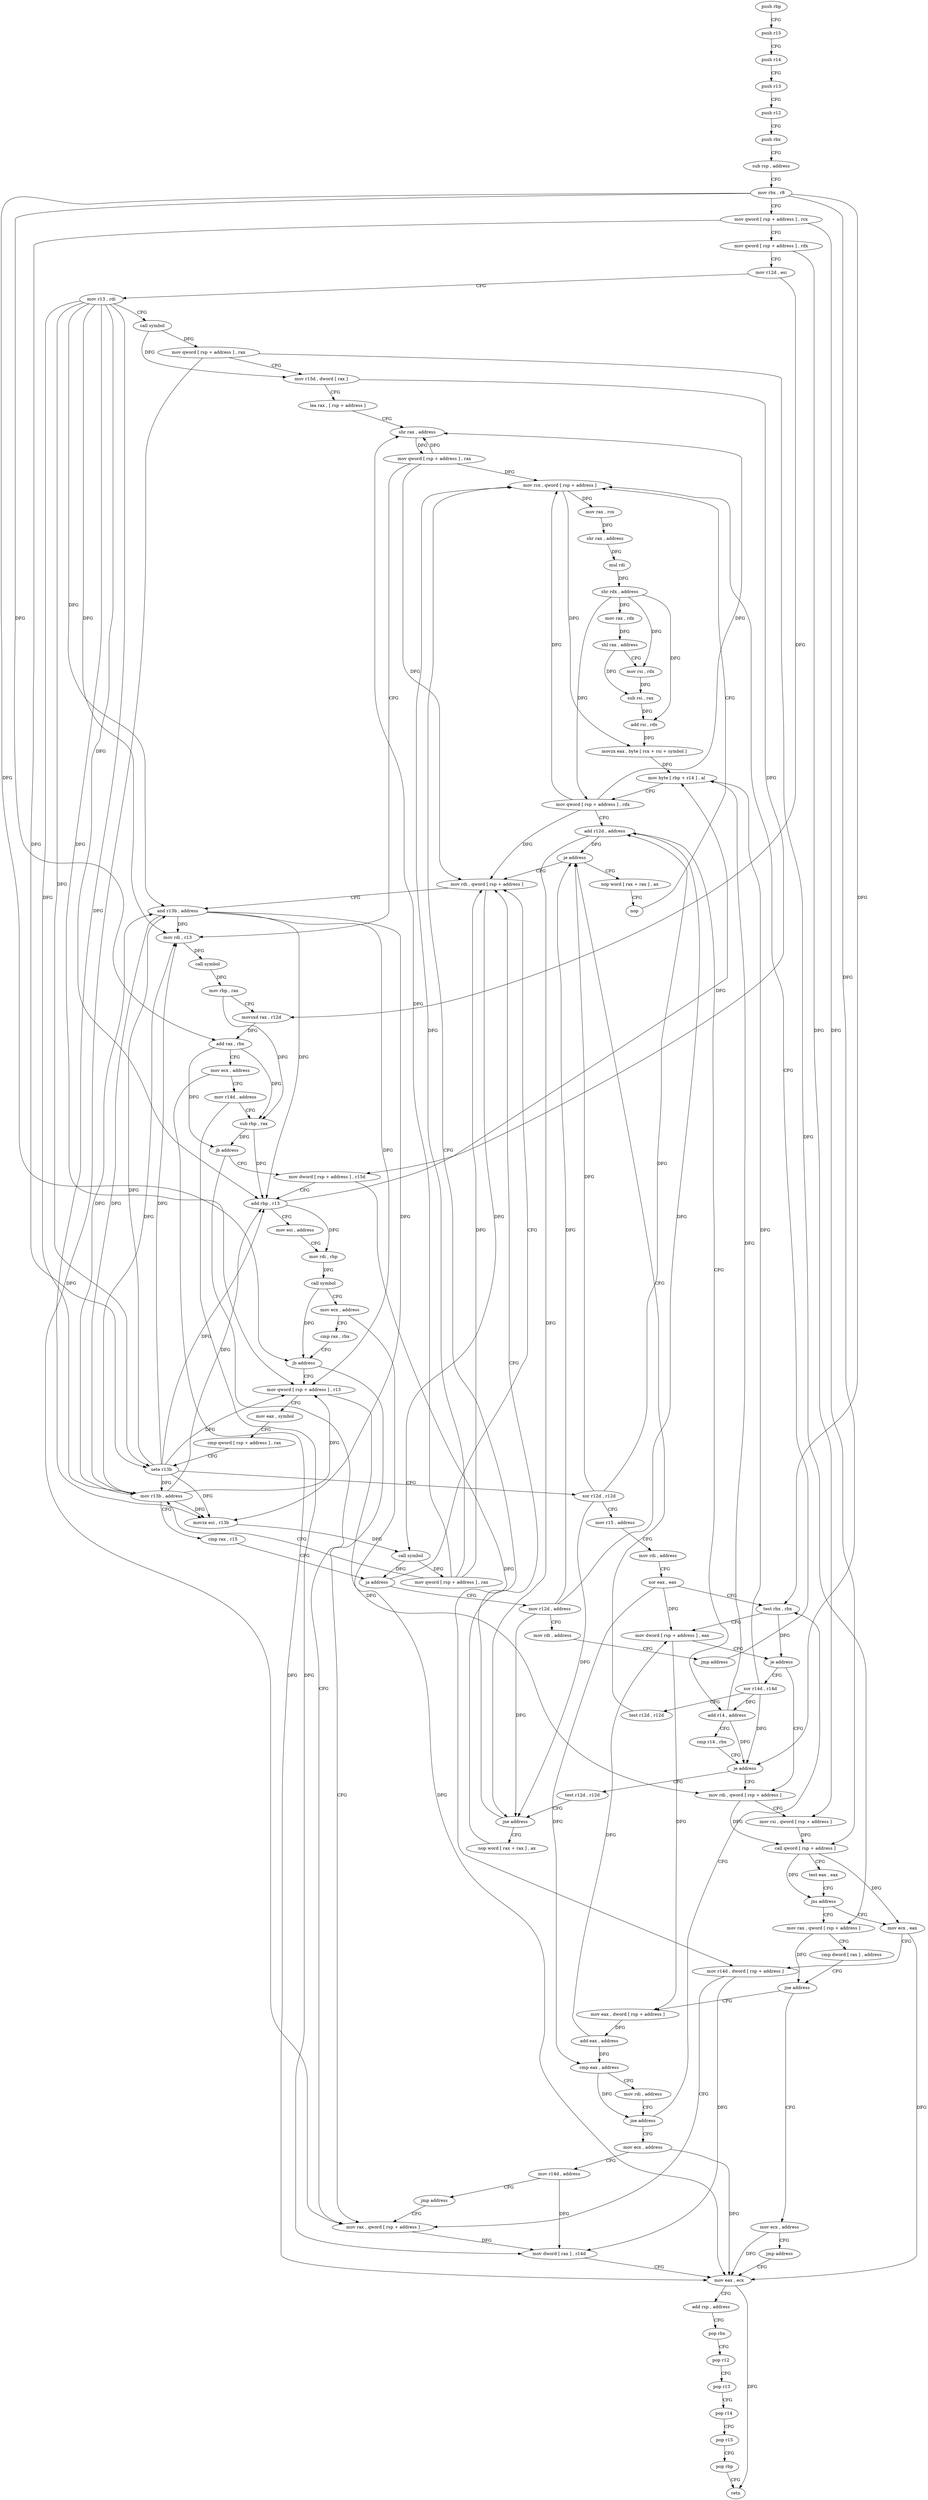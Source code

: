 digraph "func" {
"4254944" [label = "push rbp" ]
"4254945" [label = "push r15" ]
"4254947" [label = "push r14" ]
"4254949" [label = "push r13" ]
"4254951" [label = "push r12" ]
"4254953" [label = "push rbx" ]
"4254954" [label = "sub rsp , address" ]
"4254958" [label = "mov rbx , r8" ]
"4254961" [label = "mov qword [ rsp + address ] , rcx" ]
"4254966" [label = "mov qword [ rsp + address ] , rdx" ]
"4254971" [label = "mov r12d , esi" ]
"4254974" [label = "mov r13 , rdi" ]
"4254977" [label = "call symbol" ]
"4254982" [label = "mov qword [ rsp + address ] , rax" ]
"4254987" [label = "mov r15d , dword [ rax ]" ]
"4254990" [label = "lea rax , [ rsp + address ]" ]
"4254995" [label = "shr rax , address" ]
"4254999" [label = "mov qword [ rsp + address ] , rax" ]
"4255004" [label = "mov rdi , r13" ]
"4255007" [label = "call symbol" ]
"4255012" [label = "mov rbp , rax" ]
"4255015" [label = "movsxd rax , r12d" ]
"4255018" [label = "add rax , rbx" ]
"4255021" [label = "mov ecx , address" ]
"4255026" [label = "mov r14d , address" ]
"4255032" [label = "sub rbp , rax" ]
"4255035" [label = "jb address" ]
"4255372" [label = "mov rax , qword [ rsp + address ]" ]
"4255041" [label = "mov dword [ rsp + address ] , r15d" ]
"4255377" [label = "mov dword [ rax ] , r14d" ]
"4255380" [label = "mov eax , ecx" ]
"4255046" [label = "add rbp , r13" ]
"4255049" [label = "mov esi , address" ]
"4255054" [label = "mov rdi , rbp" ]
"4255057" [label = "call symbol" ]
"4255062" [label = "mov ecx , address" ]
"4255067" [label = "cmp rax , rbx" ]
"4255070" [label = "jb address" ]
"4255076" [label = "mov qword [ rsp + address ] , r13" ]
"4255081" [label = "mov eax , symbol" ]
"4255086" [label = "cmp qword [ rsp + address ] , rax" ]
"4255091" [label = "sete r13b" ]
"4255095" [label = "xor r12d , r12d" ]
"4255098" [label = "mov r15 , address" ]
"4255108" [label = "mov rdi , address" ]
"4255118" [label = "xor eax , eax" ]
"4255120" [label = "test rbx , rbx" ]
"4255296" [label = "mov rdi , qword [ rsp + address ]" ]
"4255301" [label = "mov rsi , qword [ rsp + address ]" ]
"4255306" [label = "call qword [ rsp + address ]" ]
"4255310" [label = "test eax , eax" ]
"4255312" [label = "jns address" ]
"4255365" [label = "mov ecx , eax" ]
"4255314" [label = "mov rax , qword [ rsp + address ]" ]
"4255133" [label = "xor r14d , r14d" ]
"4255136" [label = "test r12d , r12d" ]
"4255139" [label = "je address" ]
"4255232" [label = "mov rdi , qword [ rsp + address ]" ]
"4255141" [label = "nop word [ rax + rax ] , ax" ]
"4255367" [label = "mov r14d , dword [ rsp + address ]" ]
"4255319" [label = "cmp dword [ rax ] , address" ]
"4255322" [label = "jne address" ]
"4255397" [label = "mov ecx , address" ]
"4255324" [label = "mov eax , dword [ rsp + address ]" ]
"4255237" [label = "and r13b , address" ]
"4255241" [label = "movzx esi , r13b" ]
"4255245" [label = "call symbol" ]
"4255250" [label = "mov qword [ rsp + address ] , rax" ]
"4255255" [label = "mov r13b , address" ]
"4255258" [label = "cmp rax , r15" ]
"4255261" [label = "ja address" ]
"4255263" [label = "mov r12d , address" ]
"4255151" [label = "nop" ]
"4255152" [label = "mov rcx , qword [ rsp + address ]" ]
"4255402" [label = "jmp address" ]
"4255328" [label = "add eax , address" ]
"4255331" [label = "cmp eax , address" ]
"4255336" [label = "mov rdi , address" ]
"4255346" [label = "jne address" ]
"4255352" [label = "mov ecx , address" ]
"4255269" [label = "mov rdi , address" ]
"4255279" [label = "jmp address" ]
"4255217" [label = "test r12d , r12d" ]
"4255220" [label = "jne address" ]
"4255222" [label = "nop word [ rax + rax ] , ax" ]
"4255382" [label = "add rsp , address" ]
"4255386" [label = "pop rbx" ]
"4255387" [label = "pop r12" ]
"4255389" [label = "pop r13" ]
"4255391" [label = "pop r14" ]
"4255393" [label = "pop r15" ]
"4255395" [label = "pop rbp" ]
"4255396" [label = "retn" ]
"4255123" [label = "mov dword [ rsp + address ] , eax" ]
"4255127" [label = "je address" ]
"4255357" [label = "mov r14d , address" ]
"4255363" [label = "jmp address" ]
"4255157" [label = "mov rax , rcx" ]
"4255160" [label = "shr rax , address" ]
"4255163" [label = "mul rdi" ]
"4255166" [label = "shr rdx , address" ]
"4255170" [label = "mov rax , rdx" ]
"4255173" [label = "shl rax , address" ]
"4255177" [label = "mov rsi , rdx" ]
"4255180" [label = "sub rsi , rax" ]
"4255183" [label = "add rsi , rdx" ]
"4255186" [label = "movzx eax , byte [ rcx + rsi + symbol ]" ]
"4255194" [label = "mov byte [ rbp + r14 ] , al" ]
"4255199" [label = "mov qword [ rsp + address ] , rdx" ]
"4255204" [label = "add r12d , address" ]
"4255208" [label = "add r14 , address" ]
"4255212" [label = "cmp r14 , rbx" ]
"4255215" [label = "je address" ]
"4254944" -> "4254945" [ label = "CFG" ]
"4254945" -> "4254947" [ label = "CFG" ]
"4254947" -> "4254949" [ label = "CFG" ]
"4254949" -> "4254951" [ label = "CFG" ]
"4254951" -> "4254953" [ label = "CFG" ]
"4254953" -> "4254954" [ label = "CFG" ]
"4254954" -> "4254958" [ label = "CFG" ]
"4254958" -> "4254961" [ label = "CFG" ]
"4254958" -> "4255018" [ label = "DFG" ]
"4254958" -> "4255070" [ label = "DFG" ]
"4254958" -> "4255120" [ label = "DFG" ]
"4254958" -> "4255215" [ label = "DFG" ]
"4254961" -> "4254966" [ label = "CFG" ]
"4254961" -> "4255091" [ label = "DFG" ]
"4254961" -> "4255306" [ label = "DFG" ]
"4254966" -> "4254971" [ label = "CFG" ]
"4254966" -> "4255301" [ label = "DFG" ]
"4254971" -> "4254974" [ label = "CFG" ]
"4254971" -> "4255015" [ label = "DFG" ]
"4254974" -> "4254977" [ label = "CFG" ]
"4254974" -> "4255004" [ label = "DFG" ]
"4254974" -> "4255046" [ label = "DFG" ]
"4254974" -> "4255076" [ label = "DFG" ]
"4254974" -> "4255091" [ label = "DFG" ]
"4254974" -> "4255237" [ label = "DFG" ]
"4254974" -> "4255241" [ label = "DFG" ]
"4254974" -> "4255255" [ label = "DFG" ]
"4254977" -> "4254982" [ label = "DFG" ]
"4254977" -> "4254987" [ label = "DFG" ]
"4254982" -> "4254987" [ label = "CFG" ]
"4254982" -> "4255372" [ label = "DFG" ]
"4254982" -> "4255314" [ label = "DFG" ]
"4254987" -> "4254990" [ label = "CFG" ]
"4254987" -> "4255041" [ label = "DFG" ]
"4254990" -> "4254995" [ label = "CFG" ]
"4254995" -> "4254999" [ label = "DFG" ]
"4254999" -> "4255004" [ label = "CFG" ]
"4254999" -> "4254995" [ label = "DFG" ]
"4254999" -> "4255232" [ label = "DFG" ]
"4254999" -> "4255152" [ label = "DFG" ]
"4255004" -> "4255007" [ label = "DFG" ]
"4255007" -> "4255012" [ label = "DFG" ]
"4255012" -> "4255015" [ label = "CFG" ]
"4255012" -> "4255032" [ label = "DFG" ]
"4255015" -> "4255018" [ label = "DFG" ]
"4255018" -> "4255021" [ label = "CFG" ]
"4255018" -> "4255032" [ label = "DFG" ]
"4255018" -> "4255035" [ label = "DFG" ]
"4255021" -> "4255026" [ label = "CFG" ]
"4255021" -> "4255380" [ label = "DFG" ]
"4255026" -> "4255032" [ label = "CFG" ]
"4255026" -> "4255377" [ label = "DFG" ]
"4255032" -> "4255035" [ label = "DFG" ]
"4255032" -> "4255046" [ label = "DFG" ]
"4255035" -> "4255372" [ label = "CFG" ]
"4255035" -> "4255041" [ label = "CFG" ]
"4255372" -> "4255377" [ label = "DFG" ]
"4255041" -> "4255046" [ label = "CFG" ]
"4255041" -> "4255367" [ label = "DFG" ]
"4255377" -> "4255380" [ label = "CFG" ]
"4255380" -> "4255382" [ label = "CFG" ]
"4255380" -> "4255396" [ label = "DFG" ]
"4255046" -> "4255049" [ label = "CFG" ]
"4255046" -> "4255054" [ label = "DFG" ]
"4255046" -> "4255194" [ label = "DFG" ]
"4255049" -> "4255054" [ label = "CFG" ]
"4255054" -> "4255057" [ label = "DFG" ]
"4255057" -> "4255062" [ label = "CFG" ]
"4255057" -> "4255070" [ label = "DFG" ]
"4255062" -> "4255067" [ label = "CFG" ]
"4255062" -> "4255380" [ label = "DFG" ]
"4255067" -> "4255070" [ label = "CFG" ]
"4255070" -> "4255372" [ label = "CFG" ]
"4255070" -> "4255076" [ label = "CFG" ]
"4255076" -> "4255081" [ label = "CFG" ]
"4255076" -> "4255296" [ label = "DFG" ]
"4255081" -> "4255086" [ label = "CFG" ]
"4255086" -> "4255091" [ label = "CFG" ]
"4255091" -> "4255095" [ label = "CFG" ]
"4255091" -> "4255004" [ label = "DFG" ]
"4255091" -> "4255046" [ label = "DFG" ]
"4255091" -> "4255076" [ label = "DFG" ]
"4255091" -> "4255237" [ label = "DFG" ]
"4255091" -> "4255241" [ label = "DFG" ]
"4255091" -> "4255255" [ label = "DFG" ]
"4255095" -> "4255098" [ label = "CFG" ]
"4255095" -> "4255139" [ label = "DFG" ]
"4255095" -> "4255204" [ label = "DFG" ]
"4255095" -> "4255220" [ label = "DFG" ]
"4255098" -> "4255108" [ label = "CFG" ]
"4255108" -> "4255118" [ label = "CFG" ]
"4255118" -> "4255120" [ label = "CFG" ]
"4255118" -> "4255123" [ label = "DFG" ]
"4255118" -> "4255331" [ label = "DFG" ]
"4255120" -> "4255123" [ label = "CFG" ]
"4255120" -> "4255127" [ label = "DFG" ]
"4255296" -> "4255301" [ label = "CFG" ]
"4255296" -> "4255306" [ label = "DFG" ]
"4255301" -> "4255306" [ label = "DFG" ]
"4255306" -> "4255310" [ label = "CFG" ]
"4255306" -> "4255312" [ label = "DFG" ]
"4255306" -> "4255365" [ label = "DFG" ]
"4255310" -> "4255312" [ label = "CFG" ]
"4255312" -> "4255365" [ label = "CFG" ]
"4255312" -> "4255314" [ label = "CFG" ]
"4255365" -> "4255367" [ label = "CFG" ]
"4255365" -> "4255380" [ label = "DFG" ]
"4255314" -> "4255319" [ label = "CFG" ]
"4255314" -> "4255322" [ label = "DFG" ]
"4255133" -> "4255136" [ label = "CFG" ]
"4255133" -> "4255194" [ label = "DFG" ]
"4255133" -> "4255208" [ label = "DFG" ]
"4255133" -> "4255215" [ label = "DFG" ]
"4255136" -> "4255139" [ label = "CFG" ]
"4255139" -> "4255232" [ label = "CFG" ]
"4255139" -> "4255141" [ label = "CFG" ]
"4255232" -> "4255237" [ label = "CFG" ]
"4255232" -> "4255245" [ label = "DFG" ]
"4255141" -> "4255151" [ label = "CFG" ]
"4255367" -> "4255372" [ label = "CFG" ]
"4255367" -> "4255377" [ label = "DFG" ]
"4255319" -> "4255322" [ label = "CFG" ]
"4255322" -> "4255397" [ label = "CFG" ]
"4255322" -> "4255324" [ label = "CFG" ]
"4255397" -> "4255402" [ label = "CFG" ]
"4255397" -> "4255380" [ label = "DFG" ]
"4255324" -> "4255328" [ label = "DFG" ]
"4255237" -> "4255241" [ label = "DFG" ]
"4255237" -> "4255004" [ label = "DFG" ]
"4255237" -> "4255046" [ label = "DFG" ]
"4255237" -> "4255076" [ label = "DFG" ]
"4255237" -> "4255255" [ label = "DFG" ]
"4255241" -> "4255245" [ label = "DFG" ]
"4255245" -> "4255250" [ label = "DFG" ]
"4255245" -> "4255261" [ label = "DFG" ]
"4255250" -> "4255255" [ label = "CFG" ]
"4255250" -> "4254995" [ label = "DFG" ]
"4255250" -> "4255232" [ label = "DFG" ]
"4255250" -> "4255152" [ label = "DFG" ]
"4255255" -> "4255258" [ label = "CFG" ]
"4255255" -> "4255004" [ label = "DFG" ]
"4255255" -> "4255046" [ label = "DFG" ]
"4255255" -> "4255076" [ label = "DFG" ]
"4255255" -> "4255237" [ label = "DFG" ]
"4255255" -> "4255241" [ label = "DFG" ]
"4255258" -> "4255261" [ label = "CFG" ]
"4255261" -> "4255232" [ label = "CFG" ]
"4255261" -> "4255263" [ label = "CFG" ]
"4255263" -> "4255269" [ label = "CFG" ]
"4255263" -> "4255139" [ label = "DFG" ]
"4255263" -> "4255204" [ label = "DFG" ]
"4255263" -> "4255220" [ label = "DFG" ]
"4255151" -> "4255152" [ label = "CFG" ]
"4255152" -> "4255157" [ label = "DFG" ]
"4255152" -> "4255186" [ label = "DFG" ]
"4255402" -> "4255380" [ label = "CFG" ]
"4255328" -> "4255331" [ label = "DFG" ]
"4255328" -> "4255123" [ label = "DFG" ]
"4255331" -> "4255336" [ label = "CFG" ]
"4255331" -> "4255346" [ label = "DFG" ]
"4255336" -> "4255346" [ label = "CFG" ]
"4255346" -> "4255120" [ label = "CFG" ]
"4255346" -> "4255352" [ label = "CFG" ]
"4255352" -> "4255357" [ label = "CFG" ]
"4255352" -> "4255380" [ label = "DFG" ]
"4255269" -> "4255279" [ label = "CFG" ]
"4255279" -> "4255152" [ label = "CFG" ]
"4255217" -> "4255220" [ label = "CFG" ]
"4255220" -> "4255152" [ label = "CFG" ]
"4255220" -> "4255222" [ label = "CFG" ]
"4255222" -> "4255232" [ label = "CFG" ]
"4255382" -> "4255386" [ label = "CFG" ]
"4255386" -> "4255387" [ label = "CFG" ]
"4255387" -> "4255389" [ label = "CFG" ]
"4255389" -> "4255391" [ label = "CFG" ]
"4255391" -> "4255393" [ label = "CFG" ]
"4255393" -> "4255395" [ label = "CFG" ]
"4255395" -> "4255396" [ label = "CFG" ]
"4255123" -> "4255127" [ label = "CFG" ]
"4255123" -> "4255324" [ label = "DFG" ]
"4255127" -> "4255296" [ label = "CFG" ]
"4255127" -> "4255133" [ label = "CFG" ]
"4255357" -> "4255363" [ label = "CFG" ]
"4255357" -> "4255377" [ label = "DFG" ]
"4255363" -> "4255372" [ label = "CFG" ]
"4255157" -> "4255160" [ label = "DFG" ]
"4255160" -> "4255163" [ label = "DFG" ]
"4255163" -> "4255166" [ label = "DFG" ]
"4255166" -> "4255170" [ label = "DFG" ]
"4255166" -> "4255177" [ label = "DFG" ]
"4255166" -> "4255183" [ label = "DFG" ]
"4255166" -> "4255199" [ label = "DFG" ]
"4255170" -> "4255173" [ label = "DFG" ]
"4255173" -> "4255177" [ label = "CFG" ]
"4255173" -> "4255180" [ label = "DFG" ]
"4255177" -> "4255180" [ label = "DFG" ]
"4255180" -> "4255183" [ label = "DFG" ]
"4255183" -> "4255186" [ label = "DFG" ]
"4255186" -> "4255194" [ label = "DFG" ]
"4255194" -> "4255199" [ label = "CFG" ]
"4255199" -> "4255204" [ label = "CFG" ]
"4255199" -> "4254995" [ label = "DFG" ]
"4255199" -> "4255232" [ label = "DFG" ]
"4255199" -> "4255152" [ label = "DFG" ]
"4255204" -> "4255208" [ label = "CFG" ]
"4255204" -> "4255139" [ label = "DFG" ]
"4255204" -> "4255220" [ label = "DFG" ]
"4255208" -> "4255212" [ label = "CFG" ]
"4255208" -> "4255194" [ label = "DFG" ]
"4255208" -> "4255215" [ label = "DFG" ]
"4255212" -> "4255215" [ label = "CFG" ]
"4255215" -> "4255296" [ label = "CFG" ]
"4255215" -> "4255217" [ label = "CFG" ]
}
